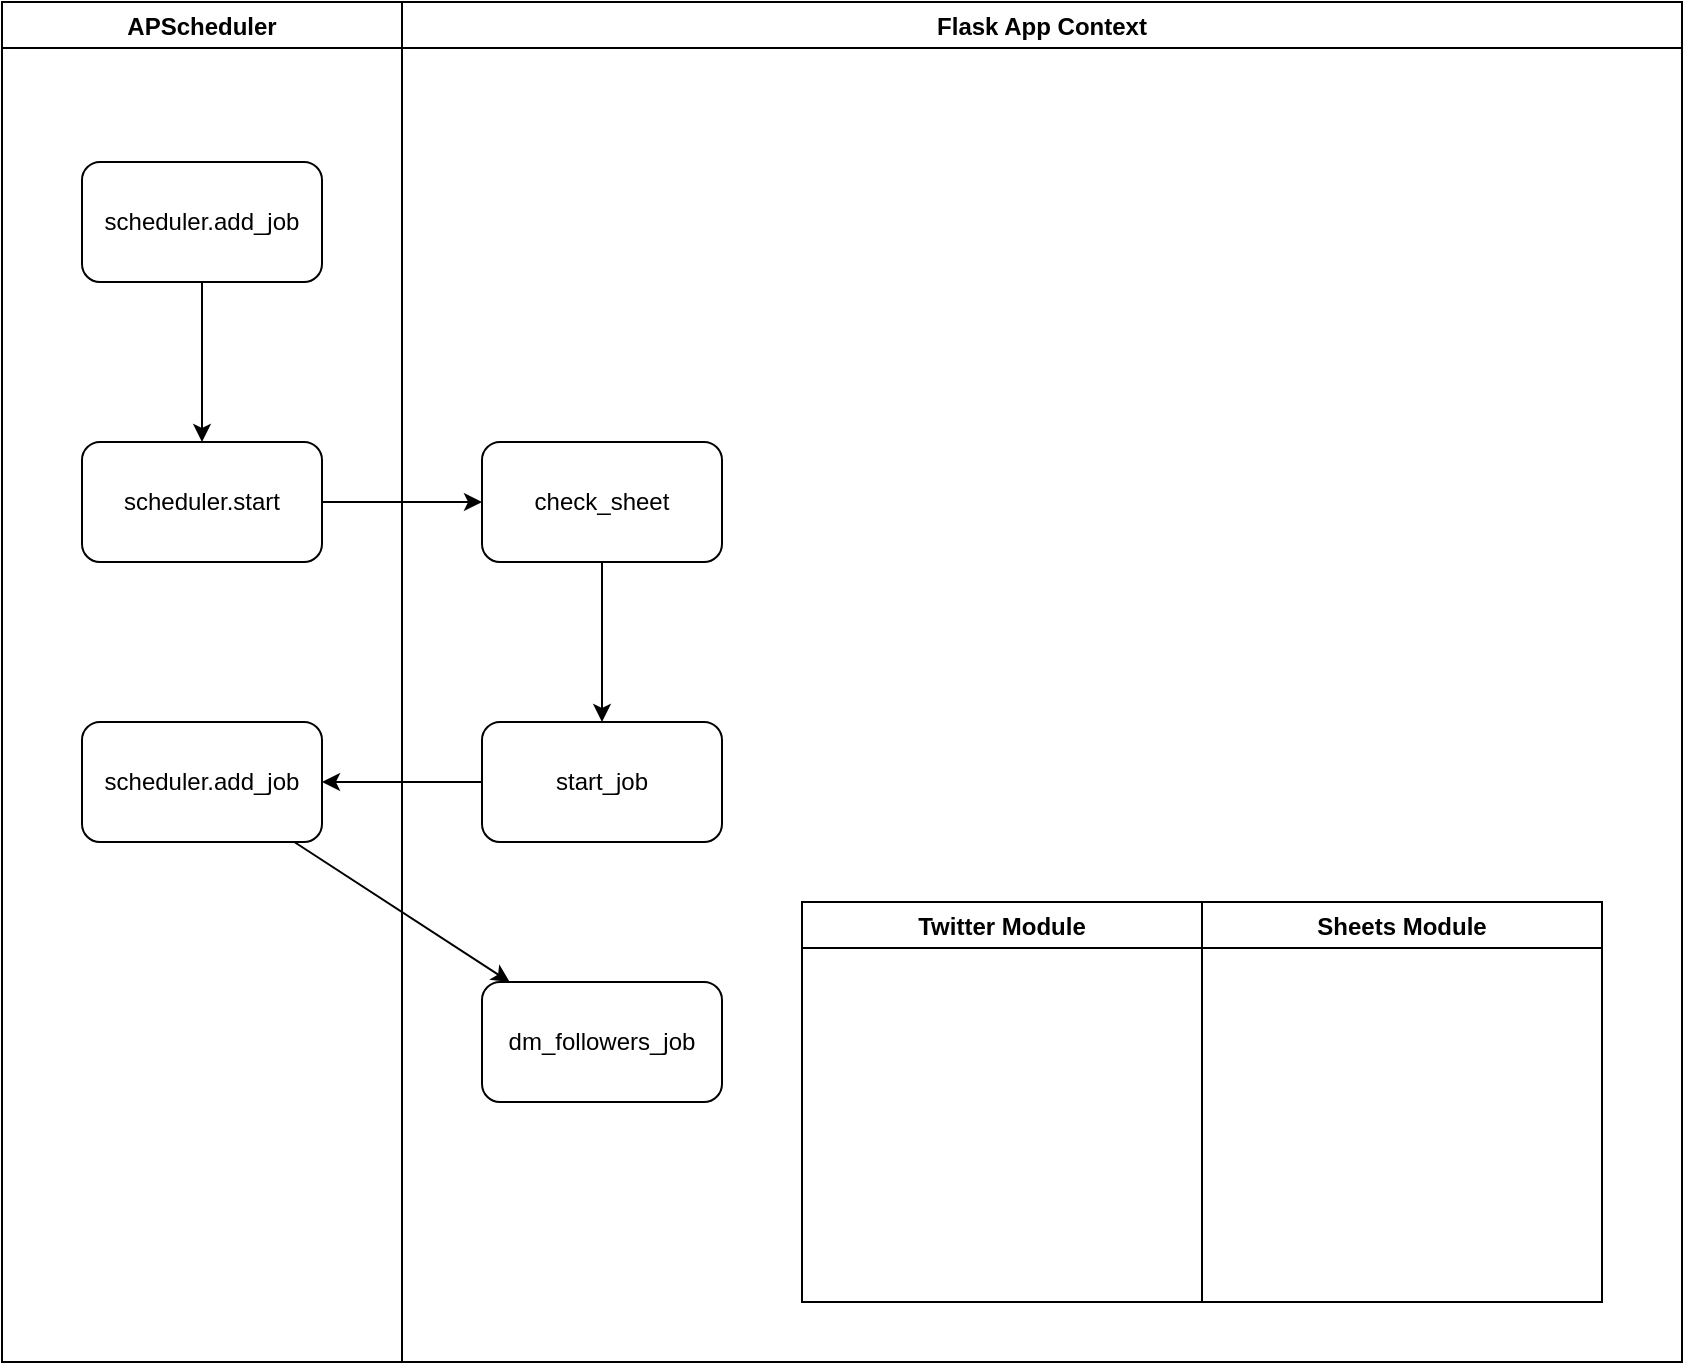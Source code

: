 <mxfile>
    <diagram id="u4EYYsjxq8F_V5gZ6YvX" name="Page-1">
        <mxGraphModel dx="722" dy="835" grid="1" gridSize="10" guides="1" tooltips="1" connect="1" arrows="1" fold="1" page="1" pageScale="1" pageWidth="850" pageHeight="1100" math="0" shadow="0">
            <root>
                <mxCell id="0"/>
                <mxCell id="1" parent="0"/>
                <mxCell id="2" value="Flask App Context" style="swimlane;" vertex="1" parent="1">
                    <mxGeometry x="240" y="40" width="640" height="680" as="geometry"/>
                </mxCell>
                <mxCell id="17" value="" style="edgeStyle=none;html=1;" edge="1" parent="2" source="6" target="16">
                    <mxGeometry relative="1" as="geometry"/>
                </mxCell>
                <mxCell id="6" value="check_sheet" style="rounded=1;whiteSpace=wrap;html=1;" vertex="1" parent="2">
                    <mxGeometry x="40" y="220" width="120" height="60" as="geometry"/>
                </mxCell>
                <mxCell id="16" value="start_job" style="rounded=1;whiteSpace=wrap;html=1;" vertex="1" parent="2">
                    <mxGeometry x="40" y="360" width="120" height="60" as="geometry"/>
                </mxCell>
                <mxCell id="20" value="dm_followers_job" style="rounded=1;whiteSpace=wrap;html=1;" vertex="1" parent="2">
                    <mxGeometry x="40" y="490" width="120" height="60" as="geometry"/>
                </mxCell>
                <mxCell id="23" value="Twitter Module" style="swimlane;" vertex="1" parent="2">
                    <mxGeometry x="200" y="450" width="200" height="200" as="geometry"/>
                </mxCell>
                <mxCell id="24" value="Sheets Module" style="swimlane;" vertex="1" parent="2">
                    <mxGeometry x="400" y="450" width="200" height="200" as="geometry"/>
                </mxCell>
                <mxCell id="4" value="APScheduler" style="swimlane;" vertex="1" parent="1">
                    <mxGeometry x="40" y="40" width="200" height="680" as="geometry"/>
                </mxCell>
                <mxCell id="5" value="scheduler.add_job" style="rounded=1;whiteSpace=wrap;html=1;" vertex="1" parent="4">
                    <mxGeometry x="40" y="80" width="120" height="60" as="geometry"/>
                </mxCell>
                <mxCell id="18" value="scheduler.add_job" style="rounded=1;whiteSpace=wrap;html=1;" vertex="1" parent="4">
                    <mxGeometry x="40" y="360" width="120" height="60" as="geometry"/>
                </mxCell>
                <mxCell id="12" value="" style="edgeStyle=none;html=1;" edge="1" parent="1" source="10" target="6">
                    <mxGeometry relative="1" as="geometry"/>
                </mxCell>
                <mxCell id="10" value="scheduler.start" style="rounded=1;whiteSpace=wrap;html=1;" vertex="1" parent="1">
                    <mxGeometry x="80" y="260" width="120" height="60" as="geometry"/>
                </mxCell>
                <mxCell id="11" value="" style="edgeStyle=none;html=1;" edge="1" parent="1" source="5" target="10">
                    <mxGeometry relative="1" as="geometry"/>
                </mxCell>
                <mxCell id="19" value="" style="edgeStyle=none;html=1;" edge="1" parent="1" source="16" target="18">
                    <mxGeometry relative="1" as="geometry"/>
                </mxCell>
                <mxCell id="21" value="" style="edgeStyle=none;html=1;" edge="1" parent="1" source="18" target="20">
                    <mxGeometry relative="1" as="geometry"/>
                </mxCell>
            </root>
        </mxGraphModel>
    </diagram>
</mxfile>